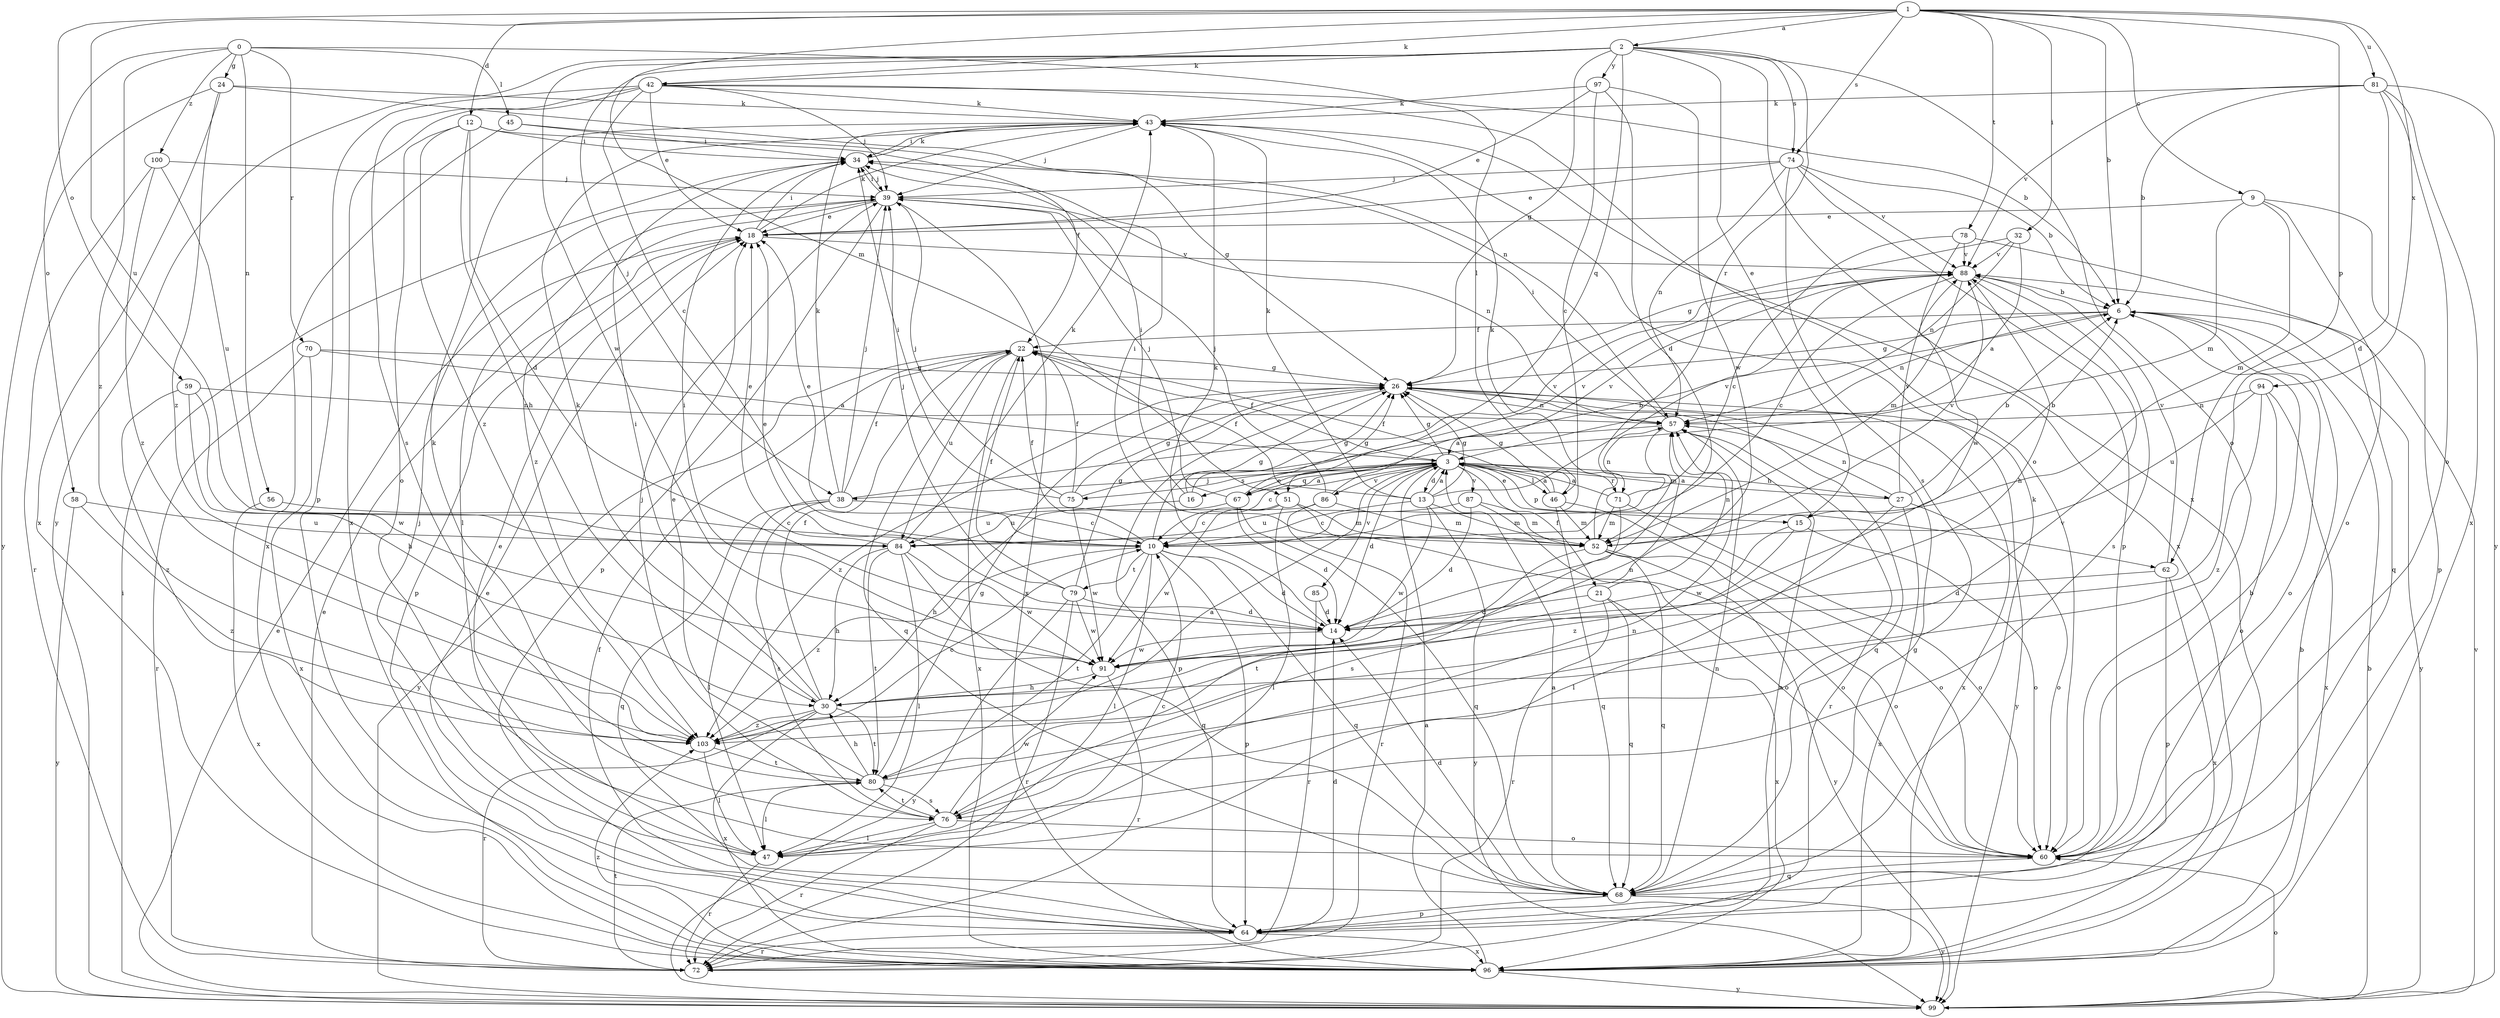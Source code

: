 strict digraph  {
0;
1;
2;
3;
6;
9;
10;
12;
13;
14;
15;
16;
18;
21;
22;
24;
26;
27;
30;
32;
34;
38;
39;
42;
43;
45;
46;
47;
51;
52;
56;
57;
58;
59;
60;
62;
64;
67;
68;
70;
71;
72;
74;
75;
76;
78;
79;
80;
81;
84;
85;
86;
87;
88;
91;
94;
96;
97;
99;
100;
103;
0 -> 24  [label=g];
0 -> 45  [label=l];
0 -> 46  [label=l];
0 -> 56  [label=n];
0 -> 58  [label=o];
0 -> 70  [label=r];
0 -> 100  [label=z];
0 -> 103  [label=z];
1 -> 2  [label=a];
1 -> 6  [label=b];
1 -> 9  [label=c];
1 -> 12  [label=d];
1 -> 32  [label=i];
1 -> 42  [label=k];
1 -> 51  [label=m];
1 -> 59  [label=o];
1 -> 62  [label=p];
1 -> 74  [label=s];
1 -> 78  [label=t];
1 -> 81  [label=u];
1 -> 84  [label=u];
1 -> 94  [label=x];
2 -> 15  [label=e];
2 -> 26  [label=g];
2 -> 38  [label=j];
2 -> 42  [label=k];
2 -> 60  [label=o];
2 -> 67  [label=q];
2 -> 71  [label=r];
2 -> 74  [label=s];
2 -> 91  [label=w];
2 -> 96  [label=x];
2 -> 97  [label=y];
2 -> 99  [label=y];
3 -> 10  [label=c];
3 -> 13  [label=d];
3 -> 14  [label=d];
3 -> 15  [label=e];
3 -> 16  [label=e];
3 -> 21  [label=f];
3 -> 22  [label=f];
3 -> 26  [label=g];
3 -> 27  [label=h];
3 -> 38  [label=j];
3 -> 46  [label=l];
3 -> 62  [label=p];
3 -> 67  [label=q];
3 -> 71  [label=r];
3 -> 75  [label=s];
3 -> 85  [label=v];
3 -> 86  [label=v];
3 -> 87  [label=v];
6 -> 22  [label=f];
6 -> 26  [label=g];
6 -> 57  [label=n];
6 -> 60  [label=o];
6 -> 99  [label=y];
9 -> 18  [label=e];
9 -> 51  [label=m];
9 -> 52  [label=m];
9 -> 60  [label=o];
9 -> 64  [label=p];
10 -> 14  [label=d];
10 -> 18  [label=e];
10 -> 22  [label=f];
10 -> 26  [label=g];
10 -> 47  [label=l];
10 -> 64  [label=p];
10 -> 68  [label=q];
10 -> 79  [label=t];
10 -> 80  [label=t];
10 -> 103  [label=z];
12 -> 14  [label=d];
12 -> 22  [label=f];
12 -> 30  [label=h];
12 -> 34  [label=i];
12 -> 60  [label=o];
12 -> 103  [label=z];
13 -> 3  [label=a];
13 -> 10  [label=c];
13 -> 22  [label=f];
13 -> 26  [label=g];
13 -> 43  [label=k];
13 -> 52  [label=m];
13 -> 88  [label=v];
13 -> 91  [label=w];
13 -> 99  [label=y];
14 -> 18  [label=e];
14 -> 43  [label=k];
14 -> 91  [label=w];
15 -> 6  [label=b];
15 -> 60  [label=o];
15 -> 91  [label=w];
15 -> 103  [label=z];
16 -> 26  [label=g];
16 -> 30  [label=h];
16 -> 34  [label=i];
16 -> 88  [label=v];
18 -> 34  [label=i];
18 -> 43  [label=k];
18 -> 64  [label=p];
18 -> 88  [label=v];
21 -> 14  [label=d];
21 -> 57  [label=n];
21 -> 68  [label=q];
21 -> 72  [label=r];
21 -> 96  [label=x];
22 -> 26  [label=g];
22 -> 68  [label=q];
22 -> 84  [label=u];
22 -> 96  [label=x];
22 -> 99  [label=y];
24 -> 43  [label=k];
24 -> 57  [label=n];
24 -> 96  [label=x];
24 -> 99  [label=y];
24 -> 103  [label=z];
26 -> 57  [label=n];
26 -> 64  [label=p];
26 -> 68  [label=q];
26 -> 96  [label=x];
26 -> 99  [label=y];
26 -> 103  [label=z];
27 -> 3  [label=a];
27 -> 6  [label=b];
27 -> 47  [label=l];
27 -> 57  [label=n];
27 -> 60  [label=o];
27 -> 88  [label=v];
27 -> 96  [label=x];
30 -> 22  [label=f];
30 -> 34  [label=i];
30 -> 43  [label=k];
30 -> 57  [label=n];
30 -> 72  [label=r];
30 -> 80  [label=t];
30 -> 96  [label=x];
30 -> 103  [label=z];
32 -> 3  [label=a];
32 -> 26  [label=g];
32 -> 57  [label=n];
32 -> 88  [label=v];
34 -> 39  [label=j];
34 -> 43  [label=k];
38 -> 10  [label=c];
38 -> 22  [label=f];
38 -> 39  [label=j];
38 -> 43  [label=k];
38 -> 47  [label=l];
38 -> 68  [label=q];
38 -> 76  [label=s];
38 -> 88  [label=v];
39 -> 18  [label=e];
39 -> 34  [label=i];
39 -> 47  [label=l];
39 -> 57  [label=n];
39 -> 64  [label=p];
39 -> 96  [label=x];
39 -> 103  [label=z];
42 -> 6  [label=b];
42 -> 10  [label=c];
42 -> 18  [label=e];
42 -> 39  [label=j];
42 -> 43  [label=k];
42 -> 60  [label=o];
42 -> 64  [label=p];
42 -> 76  [label=s];
42 -> 96  [label=x];
43 -> 34  [label=i];
43 -> 39  [label=j];
43 -> 96  [label=x];
45 -> 26  [label=g];
45 -> 34  [label=i];
45 -> 96  [label=x];
46 -> 3  [label=a];
46 -> 22  [label=f];
46 -> 26  [label=g];
46 -> 52  [label=m];
46 -> 60  [label=o];
46 -> 68  [label=q];
47 -> 10  [label=c];
47 -> 18  [label=e];
47 -> 39  [label=j];
47 -> 72  [label=r];
51 -> 10  [label=c];
51 -> 47  [label=l];
51 -> 52  [label=m];
51 -> 60  [label=o];
51 -> 91  [label=w];
52 -> 34  [label=i];
52 -> 43  [label=k];
52 -> 60  [label=o];
52 -> 68  [label=q];
52 -> 80  [label=t];
52 -> 88  [label=v];
52 -> 99  [label=y];
56 -> 10  [label=c];
56 -> 96  [label=x];
57 -> 3  [label=a];
57 -> 34  [label=i];
57 -> 52  [label=m];
57 -> 72  [label=r];
58 -> 84  [label=u];
58 -> 99  [label=y];
58 -> 103  [label=z];
59 -> 30  [label=h];
59 -> 57  [label=n];
59 -> 91  [label=w];
59 -> 103  [label=z];
60 -> 6  [label=b];
60 -> 68  [label=q];
62 -> 14  [label=d];
62 -> 64  [label=p];
62 -> 88  [label=v];
62 -> 96  [label=x];
64 -> 14  [label=d];
64 -> 18  [label=e];
64 -> 22  [label=f];
64 -> 57  [label=n];
64 -> 72  [label=r];
64 -> 96  [label=x];
67 -> 3  [label=a];
67 -> 14  [label=d];
67 -> 26  [label=g];
67 -> 39  [label=j];
67 -> 68  [label=q];
67 -> 84  [label=u];
68 -> 3  [label=a];
68 -> 14  [label=d];
68 -> 26  [label=g];
68 -> 43  [label=k];
68 -> 57  [label=n];
68 -> 64  [label=p];
68 -> 99  [label=y];
70 -> 3  [label=a];
70 -> 26  [label=g];
70 -> 72  [label=r];
70 -> 96  [label=x];
71 -> 3  [label=a];
71 -> 52  [label=m];
71 -> 57  [label=n];
71 -> 60  [label=o];
71 -> 76  [label=s];
72 -> 18  [label=e];
72 -> 80  [label=t];
74 -> 6  [label=b];
74 -> 18  [label=e];
74 -> 39  [label=j];
74 -> 57  [label=n];
74 -> 64  [label=p];
74 -> 76  [label=s];
74 -> 88  [label=v];
75 -> 6  [label=b];
75 -> 22  [label=f];
75 -> 26  [label=g];
75 -> 34  [label=i];
75 -> 39  [label=j];
75 -> 91  [label=w];
76 -> 39  [label=j];
76 -> 47  [label=l];
76 -> 57  [label=n];
76 -> 60  [label=o];
76 -> 72  [label=r];
76 -> 80  [label=t];
76 -> 91  [label=w];
78 -> 10  [label=c];
78 -> 68  [label=q];
78 -> 88  [label=v];
78 -> 91  [label=w];
79 -> 14  [label=d];
79 -> 22  [label=f];
79 -> 26  [label=g];
79 -> 39  [label=j];
79 -> 72  [label=r];
79 -> 91  [label=w];
79 -> 99  [label=y];
80 -> 18  [label=e];
80 -> 26  [label=g];
80 -> 30  [label=h];
80 -> 43  [label=k];
80 -> 47  [label=l];
80 -> 76  [label=s];
80 -> 88  [label=v];
81 -> 6  [label=b];
81 -> 14  [label=d];
81 -> 43  [label=k];
81 -> 60  [label=o];
81 -> 88  [label=v];
81 -> 96  [label=x];
81 -> 99  [label=y];
84 -> 18  [label=e];
84 -> 30  [label=h];
84 -> 43  [label=k];
84 -> 47  [label=l];
84 -> 68  [label=q];
84 -> 80  [label=t];
84 -> 91  [label=w];
85 -> 14  [label=d];
85 -> 72  [label=r];
86 -> 39  [label=j];
86 -> 52  [label=m];
86 -> 72  [label=r];
86 -> 84  [label=u];
86 -> 88  [label=v];
87 -> 14  [label=d];
87 -> 52  [label=m];
87 -> 60  [label=o];
87 -> 84  [label=u];
88 -> 6  [label=b];
88 -> 10  [label=c];
88 -> 30  [label=h];
88 -> 52  [label=m];
88 -> 76  [label=s];
91 -> 30  [label=h];
91 -> 34  [label=i];
91 -> 72  [label=r];
94 -> 57  [label=n];
94 -> 60  [label=o];
94 -> 84  [label=u];
94 -> 96  [label=x];
94 -> 103  [label=z];
96 -> 3  [label=a];
96 -> 6  [label=b];
96 -> 99  [label=y];
96 -> 103  [label=z];
97 -> 10  [label=c];
97 -> 14  [label=d];
97 -> 18  [label=e];
97 -> 43  [label=k];
97 -> 91  [label=w];
99 -> 6  [label=b];
99 -> 18  [label=e];
99 -> 34  [label=i];
99 -> 60  [label=o];
99 -> 88  [label=v];
100 -> 39  [label=j];
100 -> 72  [label=r];
100 -> 84  [label=u];
100 -> 103  [label=z];
103 -> 3  [label=a];
103 -> 10  [label=c];
103 -> 47  [label=l];
103 -> 80  [label=t];
}
